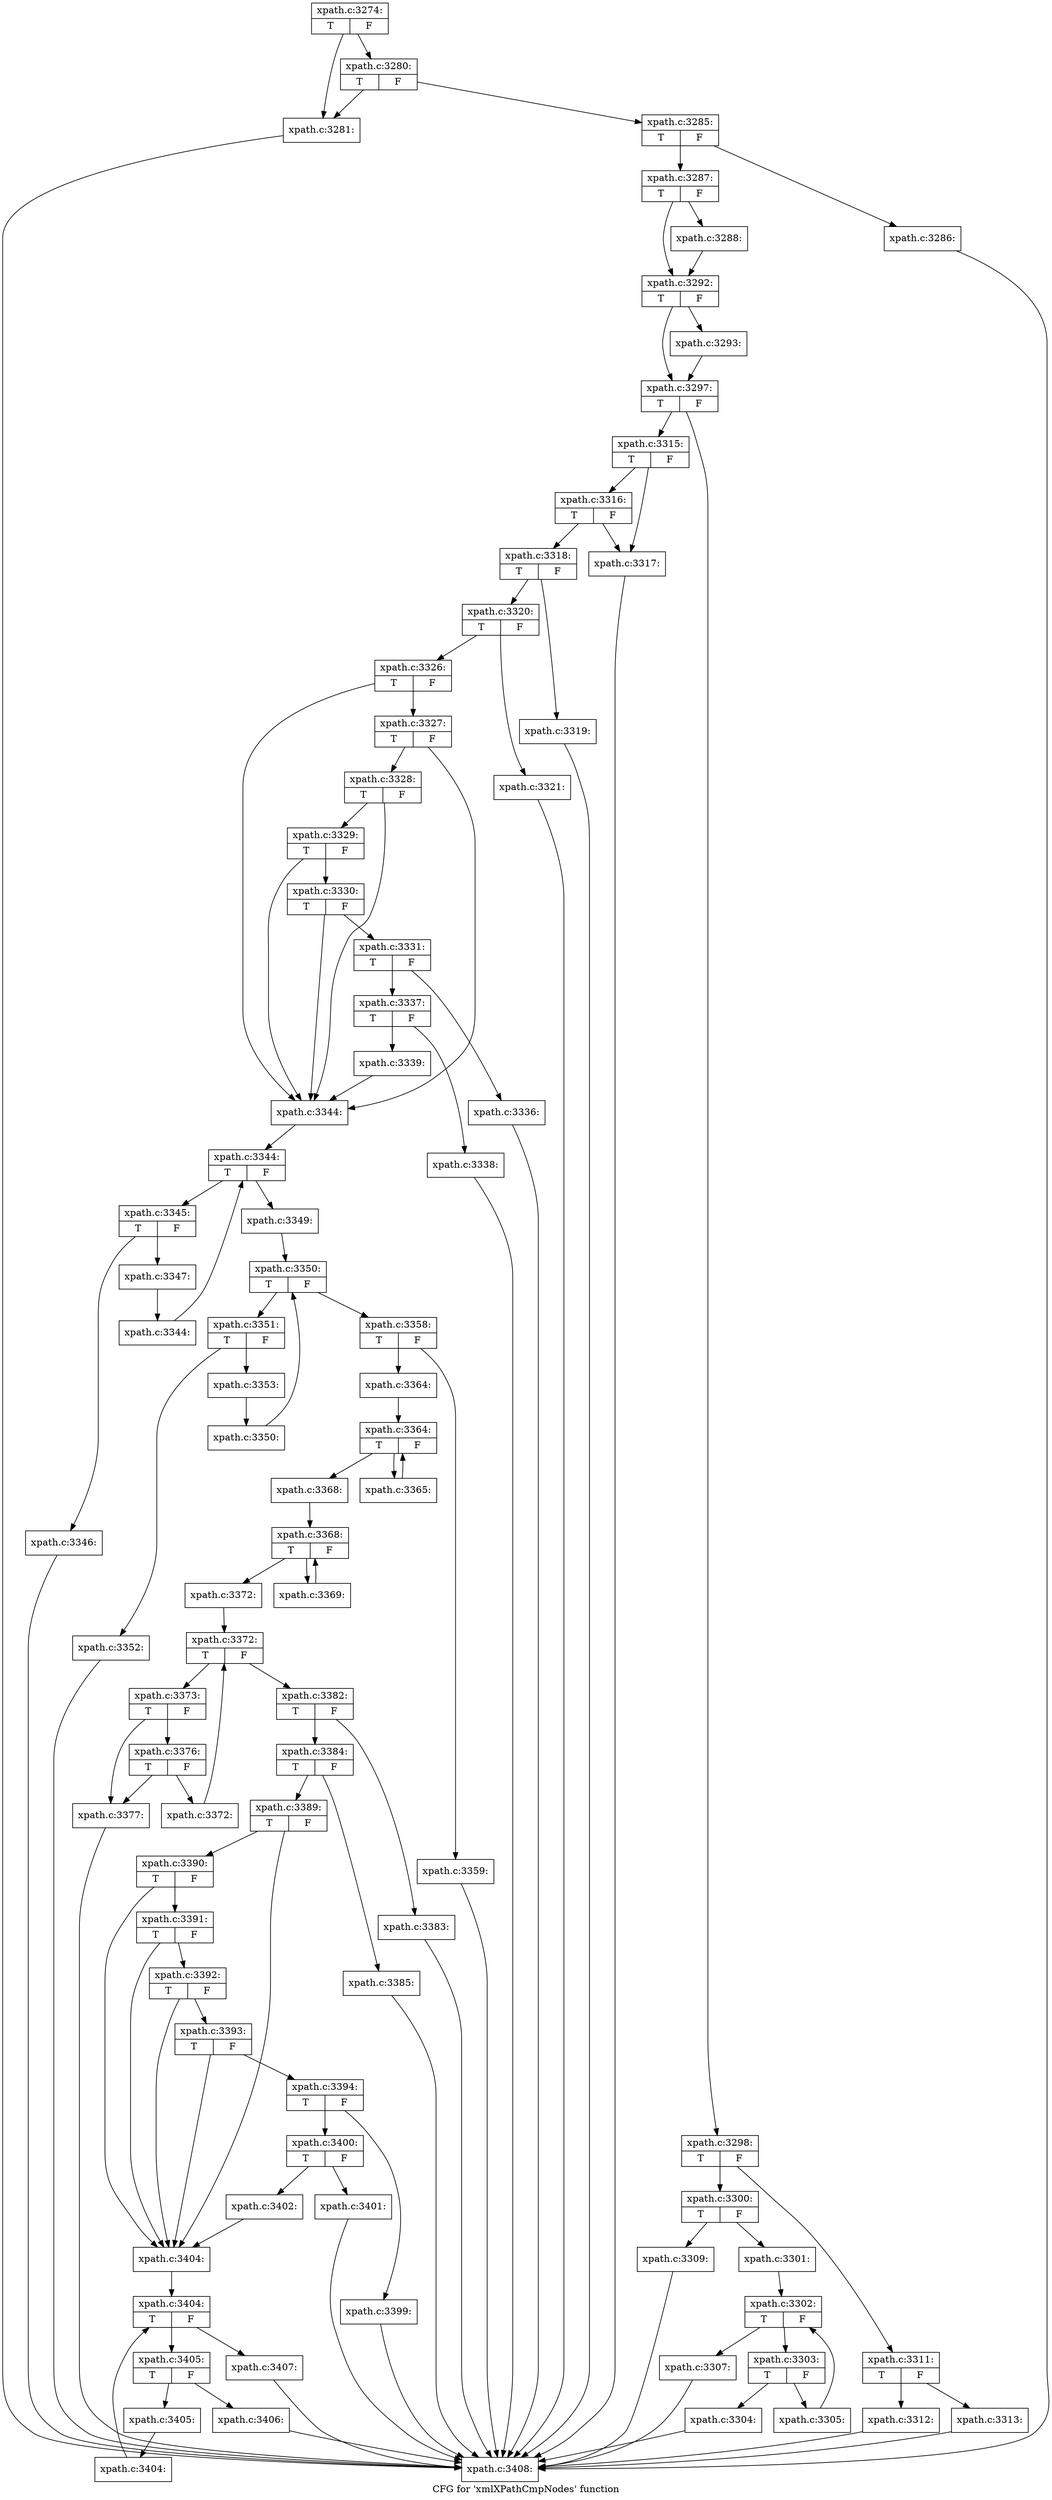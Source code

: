 digraph "CFG for 'xmlXPathCmpNodes' function" {
	label="CFG for 'xmlXPathCmpNodes' function";

	Node0x4712cd0 [shape=record,label="{xpath.c:3274:|{<s0>T|<s1>F}}"];
	Node0x4712cd0 -> Node0x478ecb0;
	Node0x4712cd0 -> Node0x478ed50;
	Node0x478ed50 [shape=record,label="{xpath.c:3280:|{<s0>T|<s1>F}}"];
	Node0x478ed50 -> Node0x478ecb0;
	Node0x478ed50 -> Node0x478ed00;
	Node0x478ecb0 [shape=record,label="{xpath.c:3281:}"];
	Node0x478ecb0 -> Node0x478ce80;
	Node0x478ed00 [shape=record,label="{xpath.c:3285:|{<s0>T|<s1>F}}"];
	Node0x478ed00 -> Node0x478f4b0;
	Node0x478ed00 -> Node0x478f500;
	Node0x478f4b0 [shape=record,label="{xpath.c:3286:}"];
	Node0x478f4b0 -> Node0x478ce80;
	Node0x478f500 [shape=record,label="{xpath.c:3287:|{<s0>T|<s1>F}}"];
	Node0x478f500 -> Node0x478f9f0;
	Node0x478f500 -> Node0x478fa40;
	Node0x478f9f0 [shape=record,label="{xpath.c:3288:}"];
	Node0x478f9f0 -> Node0x478fa40;
	Node0x478fa40 [shape=record,label="{xpath.c:3292:|{<s0>T|<s1>F}}"];
	Node0x478fa40 -> Node0x47904e0;
	Node0x478fa40 -> Node0x4790530;
	Node0x47904e0 [shape=record,label="{xpath.c:3293:}"];
	Node0x47904e0 -> Node0x4790530;
	Node0x4790530 [shape=record,label="{xpath.c:3297:|{<s0>T|<s1>F}}"];
	Node0x4790530 -> Node0x4790fd0;
	Node0x4790530 -> Node0x4791020;
	Node0x4790fd0 [shape=record,label="{xpath.c:3298:|{<s0>T|<s1>F}}"];
	Node0x4790fd0 -> Node0x4791440;
	Node0x4790fd0 -> Node0x4791490;
	Node0x4791440 [shape=record,label="{xpath.c:3300:|{<s0>T|<s1>F}}"];
	Node0x4791440 -> Node0x4791850;
	Node0x4791440 -> Node0x47918a0;
	Node0x4791850 [shape=record,label="{xpath.c:3301:}"];
	Node0x4791850 -> Node0x4791dd0;
	Node0x4791dd0 [shape=record,label="{xpath.c:3302:|{<s0>T|<s1>F}}"];
	Node0x4791dd0 -> Node0x47921c0;
	Node0x4791dd0 -> Node0x4791ff0;
	Node0x47921c0 [shape=record,label="{xpath.c:3303:|{<s0>T|<s1>F}}"];
	Node0x47921c0 -> Node0x4792380;
	Node0x47921c0 -> Node0x47923d0;
	Node0x4792380 [shape=record,label="{xpath.c:3304:}"];
	Node0x4792380 -> Node0x478ce80;
	Node0x47923d0 [shape=record,label="{xpath.c:3305:}"];
	Node0x47923d0 -> Node0x4791dd0;
	Node0x4791ff0 [shape=record,label="{xpath.c:3307:}"];
	Node0x4791ff0 -> Node0x478ce80;
	Node0x47918a0 [shape=record,label="{xpath.c:3309:}"];
	Node0x47918a0 -> Node0x478ce80;
	Node0x4791490 [shape=record,label="{xpath.c:3311:|{<s0>T|<s1>F}}"];
	Node0x4791490 -> Node0x4792f40;
	Node0x4791490 -> Node0x4792f90;
	Node0x4792f40 [shape=record,label="{xpath.c:3312:}"];
	Node0x4792f40 -> Node0x478ce80;
	Node0x4792f90 [shape=record,label="{xpath.c:3313:}"];
	Node0x4792f90 -> Node0x478ce80;
	Node0x4791020 [shape=record,label="{xpath.c:3315:|{<s0>T|<s1>F}}"];
	Node0x4791020 -> Node0x4793650;
	Node0x4791020 -> Node0x47936f0;
	Node0x47936f0 [shape=record,label="{xpath.c:3316:|{<s0>T|<s1>F}}"];
	Node0x47936f0 -> Node0x4793650;
	Node0x47936f0 -> Node0x47936a0;
	Node0x4793650 [shape=record,label="{xpath.c:3317:}"];
	Node0x4793650 -> Node0x478ce80;
	Node0x47936a0 [shape=record,label="{xpath.c:3318:|{<s0>T|<s1>F}}"];
	Node0x47936a0 -> Node0x47946a0;
	Node0x47936a0 -> Node0x47946f0;
	Node0x47946a0 [shape=record,label="{xpath.c:3319:}"];
	Node0x47946a0 -> Node0x478ce80;
	Node0x47946f0 [shape=record,label="{xpath.c:3320:|{<s0>T|<s1>F}}"];
	Node0x47946f0 -> Node0x4794d10;
	Node0x47946f0 -> Node0x4794d60;
	Node0x4794d10 [shape=record,label="{xpath.c:3321:}"];
	Node0x4794d10 -> Node0x478ce80;
	Node0x4794d60 [shape=record,label="{xpath.c:3326:|{<s0>T|<s1>F}}"];
	Node0x4794d60 -> Node0x47955d0;
	Node0x4794d60 -> Node0x4795400;
	Node0x47955d0 [shape=record,label="{xpath.c:3327:|{<s0>T|<s1>F}}"];
	Node0x47955d0 -> Node0x4795550;
	Node0x47955d0 -> Node0x4795400;
	Node0x4795550 [shape=record,label="{xpath.c:3328:|{<s0>T|<s1>F}}"];
	Node0x4795550 -> Node0x47954d0;
	Node0x4795550 -> Node0x4795400;
	Node0x47954d0 [shape=record,label="{xpath.c:3329:|{<s0>T|<s1>F}}"];
	Node0x47954d0 -> Node0x4795450;
	Node0x47954d0 -> Node0x4795400;
	Node0x4795450 [shape=record,label="{xpath.c:3330:|{<s0>T|<s1>F}}"];
	Node0x4795450 -> Node0x47953b0;
	Node0x4795450 -> Node0x4795400;
	Node0x47953b0 [shape=record,label="{xpath.c:3331:|{<s0>T|<s1>F}}"];
	Node0x47953b0 -> Node0x4797790;
	Node0x47953b0 -> Node0x47977e0;
	Node0x4797790 [shape=record,label="{xpath.c:3336:}"];
	Node0x4797790 -> Node0x478ce80;
	Node0x47977e0 [shape=record,label="{xpath.c:3337:|{<s0>T|<s1>F}}"];
	Node0x47977e0 -> Node0x4797cd0;
	Node0x47977e0 -> Node0x4797d20;
	Node0x4797cd0 [shape=record,label="{xpath.c:3338:}"];
	Node0x4797cd0 -> Node0x478ce80;
	Node0x4797d20 [shape=record,label="{xpath.c:3339:}"];
	Node0x4797d20 -> Node0x4795400;
	Node0x4795400 [shape=record,label="{xpath.c:3344:}"];
	Node0x4795400 -> Node0x4706930;
	Node0x4706930 [shape=record,label="{xpath.c:3344:|{<s0>T|<s1>F}}"];
	Node0x4706930 -> Node0x4706c10;
	Node0x4706930 -> Node0x47982f0;
	Node0x4706c10 [shape=record,label="{xpath.c:3345:|{<s0>T|<s1>F}}"];
	Node0x4706c10 -> Node0x4799590;
	Node0x4706c10 -> Node0x47995e0;
	Node0x4799590 [shape=record,label="{xpath.c:3346:}"];
	Node0x4799590 -> Node0x478ce80;
	Node0x47995e0 [shape=record,label="{xpath.c:3347:}"];
	Node0x47995e0 -> Node0x4706b80;
	Node0x4706b80 [shape=record,label="{xpath.c:3344:}"];
	Node0x4706b80 -> Node0x4706930;
	Node0x47982f0 [shape=record,label="{xpath.c:3349:}"];
	Node0x47982f0 -> Node0x479a3e0;
	Node0x479a3e0 [shape=record,label="{xpath.c:3350:|{<s0>T|<s1>F}}"];
	Node0x479a3e0 -> Node0x479a6c0;
	Node0x479a3e0 -> Node0x479a0a0;
	Node0x479a6c0 [shape=record,label="{xpath.c:3351:|{<s0>T|<s1>F}}"];
	Node0x479a6c0 -> Node0x479ab30;
	Node0x479a6c0 -> Node0x479ab80;
	Node0x479ab30 [shape=record,label="{xpath.c:3352:}"];
	Node0x479ab30 -> Node0x478ce80;
	Node0x479ab80 [shape=record,label="{xpath.c:3353:}"];
	Node0x479ab80 -> Node0x479a630;
	Node0x479a630 [shape=record,label="{xpath.c:3350:}"];
	Node0x479a630 -> Node0x479a3e0;
	Node0x479a0a0 [shape=record,label="{xpath.c:3358:|{<s0>T|<s1>F}}"];
	Node0x479a0a0 -> Node0x479b570;
	Node0x479a0a0 -> Node0x479b5c0;
	Node0x479b570 [shape=record,label="{xpath.c:3359:}"];
	Node0x479b570 -> Node0x478ce80;
	Node0x479b5c0 [shape=record,label="{xpath.c:3364:}"];
	Node0x479b5c0 -> Node0x479bb40;
	Node0x479bb40 [shape=record,label="{xpath.c:3364:|{<s0>T|<s1>F}}"];
	Node0x479bb40 -> Node0x479bf60;
	Node0x479bb40 -> Node0x479bd60;
	Node0x479bf60 [shape=record,label="{xpath.c:3365:}"];
	Node0x479bf60 -> Node0x479bb40;
	Node0x479bd60 [shape=record,label="{xpath.c:3368:}"];
	Node0x479bd60 -> Node0x479c4f0;
	Node0x479c4f0 [shape=record,label="{xpath.c:3368:|{<s0>T|<s1>F}}"];
	Node0x479c4f0 -> Node0x479c910;
	Node0x479c4f0 -> Node0x479c710;
	Node0x479c910 [shape=record,label="{xpath.c:3369:}"];
	Node0x479c910 -> Node0x479c4f0;
	Node0x479c710 [shape=record,label="{xpath.c:3372:}"];
	Node0x479c710 -> Node0x479cea0;
	Node0x479cea0 [shape=record,label="{xpath.c:3372:|{<s0>T|<s1>F}}"];
	Node0x479cea0 -> Node0x479d520;
	Node0x479cea0 -> Node0x479d0c0;
	Node0x479d520 [shape=record,label="{xpath.c:3373:|{<s0>T|<s1>F}}"];
	Node0x479d520 -> Node0x479db70;
	Node0x479d520 -> Node0x479dc10;
	Node0x479dc10 [shape=record,label="{xpath.c:3376:|{<s0>T|<s1>F}}"];
	Node0x479dc10 -> Node0x479db70;
	Node0x479dc10 -> Node0x479dbc0;
	Node0x479db70 [shape=record,label="{xpath.c:3377:}"];
	Node0x479db70 -> Node0x478ce80;
	Node0x479dbc0 [shape=record,label="{xpath.c:3372:}"];
	Node0x479dbc0 -> Node0x479cea0;
	Node0x479d0c0 [shape=record,label="{xpath.c:3382:|{<s0>T|<s1>F}}"];
	Node0x479d0c0 -> Node0x479e3c0;
	Node0x479d0c0 -> Node0x479e410;
	Node0x479e3c0 [shape=record,label="{xpath.c:3383:}"];
	Node0x479e3c0 -> Node0x478ce80;
	Node0x479e410 [shape=record,label="{xpath.c:3384:|{<s0>T|<s1>F}}"];
	Node0x479e410 -> Node0x479ea30;
	Node0x479e410 -> Node0x479ea80;
	Node0x479ea30 [shape=record,label="{xpath.c:3385:}"];
	Node0x479ea30 -> Node0x478ce80;
	Node0x479ea80 [shape=record,label="{xpath.c:3389:|{<s0>T|<s1>F}}"];
	Node0x479ea80 -> Node0x479f2f0;
	Node0x479ea80 -> Node0x479f120;
	Node0x479f2f0 [shape=record,label="{xpath.c:3390:|{<s0>T|<s1>F}}"];
	Node0x479f2f0 -> Node0x479f270;
	Node0x479f2f0 -> Node0x479f120;
	Node0x479f270 [shape=record,label="{xpath.c:3391:|{<s0>T|<s1>F}}"];
	Node0x479f270 -> Node0x479f1f0;
	Node0x479f270 -> Node0x479f120;
	Node0x479f1f0 [shape=record,label="{xpath.c:3392:|{<s0>T|<s1>F}}"];
	Node0x479f1f0 -> Node0x479f170;
	Node0x479f1f0 -> Node0x479f120;
	Node0x479f170 [shape=record,label="{xpath.c:3393:|{<s0>T|<s1>F}}"];
	Node0x479f170 -> Node0x479f0d0;
	Node0x479f170 -> Node0x479f120;
	Node0x479f0d0 [shape=record,label="{xpath.c:3394:|{<s0>T|<s1>F}}"];
	Node0x479f0d0 -> Node0x47a14b0;
	Node0x479f0d0 -> Node0x47a1500;
	Node0x47a14b0 [shape=record,label="{xpath.c:3399:}"];
	Node0x47a14b0 -> Node0x478ce80;
	Node0x47a1500 [shape=record,label="{xpath.c:3400:|{<s0>T|<s1>F}}"];
	Node0x47a1500 -> Node0x47a19f0;
	Node0x47a1500 -> Node0x47a1a40;
	Node0x47a19f0 [shape=record,label="{xpath.c:3401:}"];
	Node0x47a19f0 -> Node0x478ce80;
	Node0x47a1a40 [shape=record,label="{xpath.c:3402:}"];
	Node0x47a1a40 -> Node0x479f120;
	Node0x479f120 [shape=record,label="{xpath.c:3404:}"];
	Node0x479f120 -> Node0x47a2340;
	Node0x47a2340 [shape=record,label="{xpath.c:3404:|{<s0>T|<s1>F}}"];
	Node0x47a2340 -> Node0x47a2620;
	Node0x47a2340 -> Node0x47a2010;
	Node0x47a2620 [shape=record,label="{xpath.c:3405:|{<s0>T|<s1>F}}"];
	Node0x47a2620 -> Node0x47a28f0;
	Node0x47a2620 -> Node0x47a2940;
	Node0x47a28f0 [shape=record,label="{xpath.c:3406:}"];
	Node0x47a28f0 -> Node0x478ce80;
	Node0x47a2940 [shape=record,label="{xpath.c:3405:}"];
	Node0x47a2940 -> Node0x47a2590;
	Node0x47a2590 [shape=record,label="{xpath.c:3404:}"];
	Node0x47a2590 -> Node0x47a2340;
	Node0x47a2010 [shape=record,label="{xpath.c:3407:}"];
	Node0x47a2010 -> Node0x478ce80;
	Node0x478ce80 [shape=record,label="{xpath.c:3408:}"];
}
